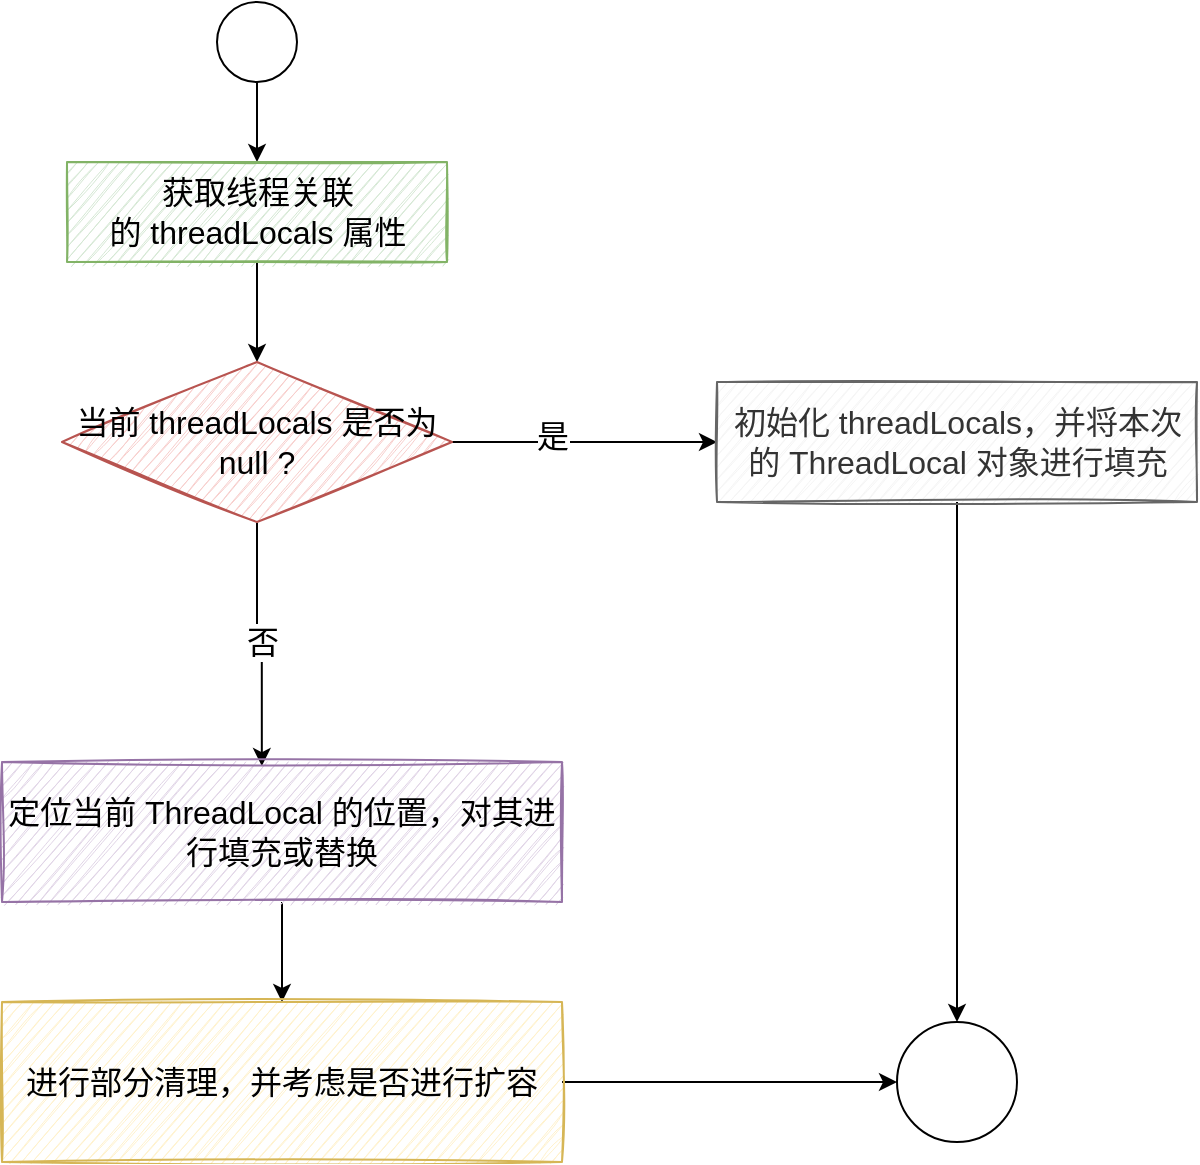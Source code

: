 <mxfile version="20.2.3" type="device"><diagram id="pv8Ux8T3cFIa5sO6islZ" name="第 1 页"><mxGraphModel dx="1422" dy="878" grid="1" gridSize="10" guides="1" tooltips="1" connect="1" arrows="1" fold="1" page="1" pageScale="1" pageWidth="827" pageHeight="1169" math="0" shadow="0"><root><mxCell id="0"/><mxCell id="1" parent="0"/><mxCell id="FqvNwBAlKO_mvAxNKx0J-3" style="edgeStyle=orthogonalEdgeStyle;rounded=0;orthogonalLoop=1;jettySize=auto;html=1;exitX=0.5;exitY=1;exitDx=0;exitDy=0;fontSize=16;" edge="1" parent="1" source="FqvNwBAlKO_mvAxNKx0J-1" target="FqvNwBAlKO_mvAxNKx0J-2"><mxGeometry relative="1" as="geometry"/></mxCell><mxCell id="FqvNwBAlKO_mvAxNKx0J-1" value="" style="ellipse;whiteSpace=wrap;html=1;aspect=fixed;fontSize=16;" vertex="1" parent="1"><mxGeometry x="187.5" y="90" width="40" height="40" as="geometry"/></mxCell><mxCell id="FqvNwBAlKO_mvAxNKx0J-5" style="edgeStyle=orthogonalEdgeStyle;rounded=0;orthogonalLoop=1;jettySize=auto;html=1;exitX=0.5;exitY=1;exitDx=0;exitDy=0;entryX=0.5;entryY=0;entryDx=0;entryDy=0;fontSize=16;" edge="1" parent="1" source="FqvNwBAlKO_mvAxNKx0J-2" target="FqvNwBAlKO_mvAxNKx0J-4"><mxGeometry relative="1" as="geometry"/></mxCell><mxCell id="FqvNwBAlKO_mvAxNKx0J-2" value="获取线程关联的&amp;nbsp;threadLocals 属性" style="rounded=0;whiteSpace=wrap;html=1;fontSize=16;fillColor=#d5e8d4;strokeColor=#82b366;sketch=1;" vertex="1" parent="1"><mxGeometry x="112.5" y="170" width="190" height="50" as="geometry"/></mxCell><mxCell id="FqvNwBAlKO_mvAxNKx0J-8" style="edgeStyle=orthogonalEdgeStyle;rounded=0;orthogonalLoop=1;jettySize=auto;html=1;exitX=1;exitY=0.5;exitDx=0;exitDy=0;entryX=0;entryY=0.5;entryDx=0;entryDy=0;fontSize=16;" edge="1" parent="1" source="FqvNwBAlKO_mvAxNKx0J-4" target="FqvNwBAlKO_mvAxNKx0J-6"><mxGeometry relative="1" as="geometry"/></mxCell><mxCell id="FqvNwBAlKO_mvAxNKx0J-11" value="是" style="edgeLabel;html=1;align=center;verticalAlign=middle;resizable=0;points=[];fontSize=16;" vertex="1" connectable="0" parent="FqvNwBAlKO_mvAxNKx0J-8"><mxGeometry x="-0.253" y="3" relative="1" as="geometry"><mxPoint as="offset"/></mxGeometry></mxCell><mxCell id="FqvNwBAlKO_mvAxNKx0J-9" value="否" style="edgeStyle=orthogonalEdgeStyle;rounded=0;orthogonalLoop=1;jettySize=auto;html=1;exitX=0.5;exitY=1;exitDx=0;exitDy=0;entryX=0.464;entryY=0.029;entryDx=0;entryDy=0;entryPerimeter=0;fontSize=16;" edge="1" parent="1" source="FqvNwBAlKO_mvAxNKx0J-4" target="FqvNwBAlKO_mvAxNKx0J-7"><mxGeometry relative="1" as="geometry"/></mxCell><mxCell id="FqvNwBAlKO_mvAxNKx0J-4" value="当前&amp;nbsp;threadLocals 是否为 null ?" style="rhombus;whiteSpace=wrap;html=1;fontSize=16;fillColor=#f8cecc;strokeColor=#b85450;sketch=1;" vertex="1" parent="1"><mxGeometry x="110" y="270" width="195" height="80" as="geometry"/></mxCell><mxCell id="FqvNwBAlKO_mvAxNKx0J-12" style="edgeStyle=orthogonalEdgeStyle;rounded=0;orthogonalLoop=1;jettySize=auto;html=1;exitX=0.5;exitY=1;exitDx=0;exitDy=0;fontSize=16;" edge="1" parent="1" source="FqvNwBAlKO_mvAxNKx0J-6" target="FqvNwBAlKO_mvAxNKx0J-10"><mxGeometry relative="1" as="geometry"/></mxCell><mxCell id="FqvNwBAlKO_mvAxNKx0J-6" value="初始化&amp;nbsp;threadLocals，并将本次的 ThreadLocal 对象进行填充" style="rounded=0;whiteSpace=wrap;html=1;fontSize=16;fillColor=#f5f5f5;fontColor=#333333;strokeColor=#666666;sketch=1;" vertex="1" parent="1"><mxGeometry x="437.5" y="280" width="240" height="60" as="geometry"/></mxCell><mxCell id="FqvNwBAlKO_mvAxNKx0J-19" style="edgeStyle=orthogonalEdgeStyle;rounded=0;orthogonalLoop=1;jettySize=auto;html=1;exitX=0.5;exitY=1;exitDx=0;exitDy=0;fontSize=16;" edge="1" parent="1" source="FqvNwBAlKO_mvAxNKx0J-7" target="FqvNwBAlKO_mvAxNKx0J-15"><mxGeometry relative="1" as="geometry"/></mxCell><mxCell id="FqvNwBAlKO_mvAxNKx0J-7" value="定位当前 ThreadLocal 的位置，对其进行填充或替换" style="rounded=0;whiteSpace=wrap;html=1;fontSize=16;fillColor=#e1d5e7;strokeColor=#9673a6;sketch=1;" vertex="1" parent="1"><mxGeometry x="80" y="470" width="280" height="70" as="geometry"/></mxCell><mxCell id="FqvNwBAlKO_mvAxNKx0J-10" value="" style="ellipse;whiteSpace=wrap;html=1;aspect=fixed;fontSize=16;" vertex="1" parent="1"><mxGeometry x="527.5" y="600" width="60" height="60" as="geometry"/></mxCell><mxCell id="FqvNwBAlKO_mvAxNKx0J-17" style="edgeStyle=orthogonalEdgeStyle;rounded=0;orthogonalLoop=1;jettySize=auto;html=1;exitX=1;exitY=0.5;exitDx=0;exitDy=0;fontSize=16;" edge="1" parent="1" source="FqvNwBAlKO_mvAxNKx0J-15" target="FqvNwBAlKO_mvAxNKx0J-10"><mxGeometry relative="1" as="geometry"/></mxCell><mxCell id="FqvNwBAlKO_mvAxNKx0J-15" value="进行部分清理，并考虑是否进行扩容" style="rounded=0;whiteSpace=wrap;html=1;fontSize=16;fillColor=#fff2cc;strokeColor=#d6b656;sketch=1;" vertex="1" parent="1"><mxGeometry x="80" y="590" width="280" height="80" as="geometry"/></mxCell></root></mxGraphModel></diagram></mxfile>